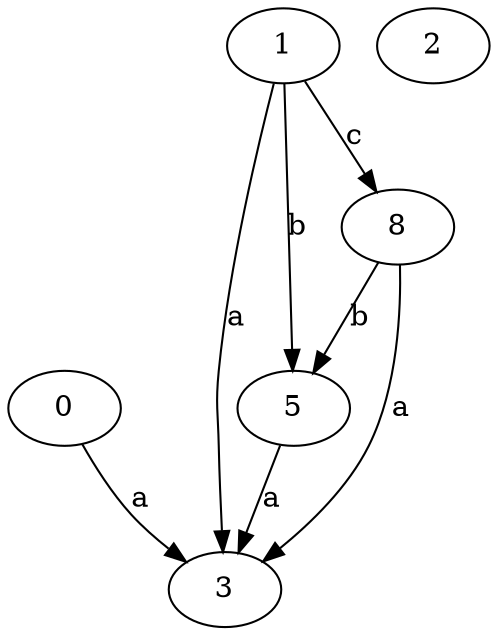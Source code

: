 strict digraph  {
0;
3;
5;
1;
8;
2;
0 -> 3  [label=a];
5 -> 3  [label=a];
1 -> 3  [label=a];
1 -> 5  [label=b];
1 -> 8  [label=c];
8 -> 3  [label=a];
8 -> 5  [label=b];
}
